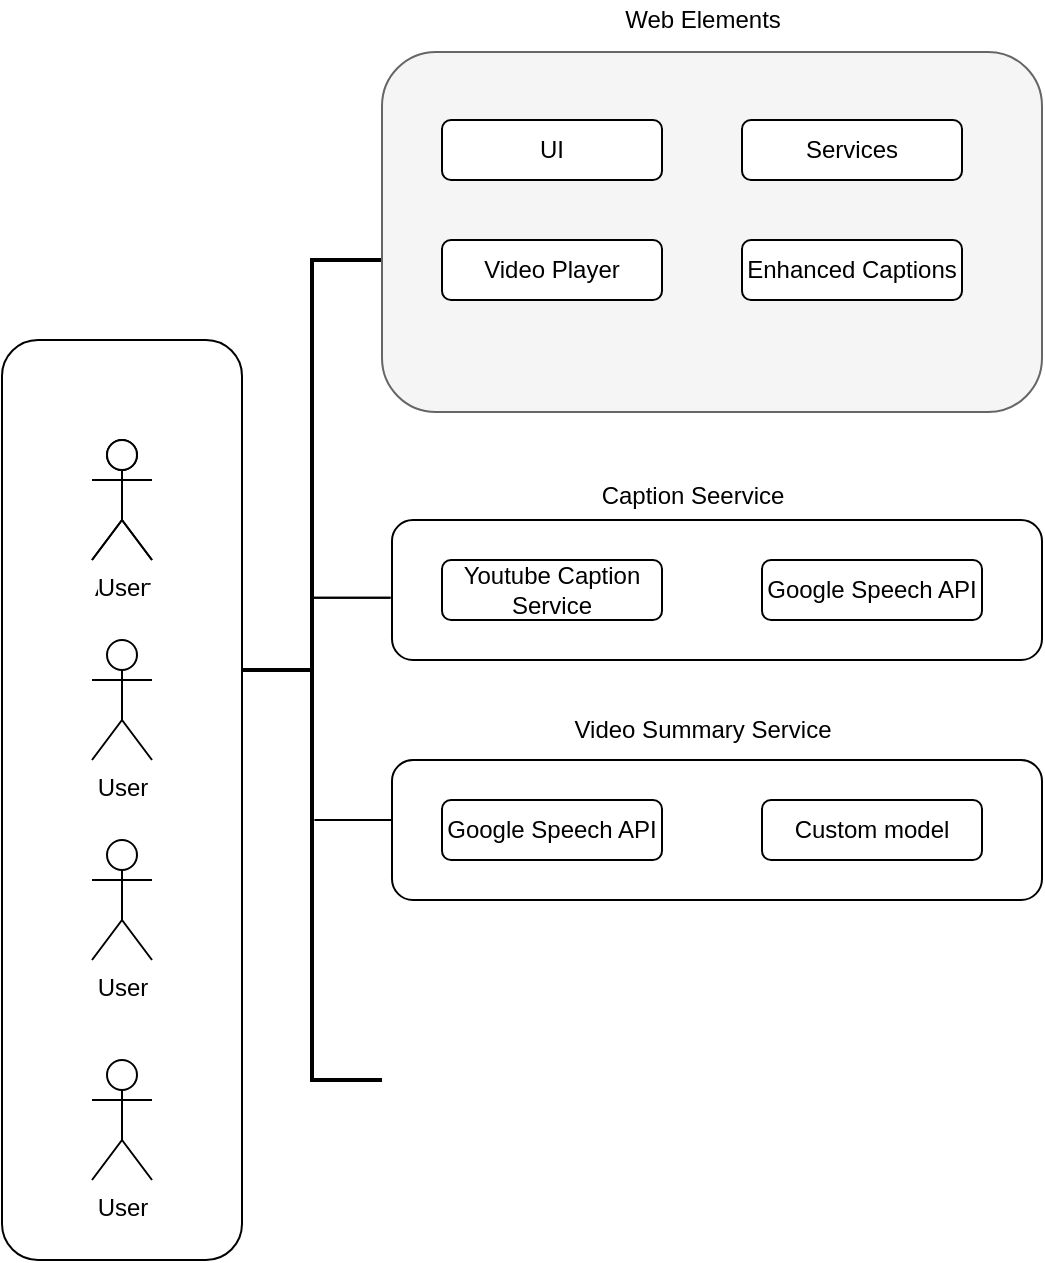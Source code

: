 <mxfile version="13.1.3" type="github">
  <diagram id="1ZNBeqoSUJ6Nm64SF9KS" name="Page-1">
    <mxGraphModel dx="1021" dy="611" grid="1" gridSize="10" guides="1" tooltips="1" connect="1" arrows="1" fold="1" page="1" pageScale="1" pageWidth="850" pageHeight="1100" background="none" math="0" shadow="0">
      <root>
        <mxCell id="0" />
        <mxCell id="1" parent="0" />
        <mxCell id="cU5MBL2NNSBS9TQfajxg-1" value="" style="rounded=1;whiteSpace=wrap;html=1;" vertex="1" parent="1">
          <mxGeometry x="80" y="200" width="120" height="460" as="geometry" />
        </mxCell>
        <mxCell id="cU5MBL2NNSBS9TQfajxg-3" value="Actor" style="shape=umlActor;verticalLabelPosition=bottom;labelBackgroundColor=#ffffff;verticalAlign=top;html=1;outlineConnect=0;" vertex="1" parent="1">
          <mxGeometry x="125" y="250" width="30" height="60" as="geometry" />
        </mxCell>
        <mxCell id="cU5MBL2NNSBS9TQfajxg-5" value="&lt;div&gt;User&lt;/div&gt;&lt;div&gt;&lt;br&gt;&lt;/div&gt;" style="shape=umlActor;verticalLabelPosition=bottom;labelBackgroundColor=#ffffff;verticalAlign=top;html=1;outlineConnect=0;" vertex="1" parent="1">
          <mxGeometry x="125" y="250" width="30" height="60" as="geometry" />
        </mxCell>
        <mxCell id="cU5MBL2NNSBS9TQfajxg-6" value="User" style="shape=umlActor;verticalLabelPosition=bottom;labelBackgroundColor=#ffffff;verticalAlign=top;html=1;outlineConnect=0;" vertex="1" parent="1">
          <mxGeometry x="125" y="350" width="30" height="60" as="geometry" />
        </mxCell>
        <mxCell id="cU5MBL2NNSBS9TQfajxg-7" value="User" style="shape=umlActor;verticalLabelPosition=bottom;labelBackgroundColor=#ffffff;verticalAlign=top;html=1;outlineConnect=0;" vertex="1" parent="1">
          <mxGeometry x="125" y="450" width="30" height="60" as="geometry" />
        </mxCell>
        <mxCell id="cU5MBL2NNSBS9TQfajxg-8" value="&lt;div&gt;User&lt;/div&gt;&lt;div&gt;&lt;br&gt;&lt;/div&gt;" style="shape=umlActor;verticalLabelPosition=bottom;labelBackgroundColor=#ffffff;verticalAlign=top;html=1;outlineConnect=0;" vertex="1" parent="1">
          <mxGeometry x="125" y="560" width="30" height="60" as="geometry" />
        </mxCell>
        <mxCell id="cU5MBL2NNSBS9TQfajxg-9" value="" style="strokeWidth=2;html=1;shape=mxgraph.flowchart.annotation_2;align=left;labelPosition=right;pointerEvents=1;" vertex="1" parent="1">
          <mxGeometry x="200" y="160" width="70" height="410" as="geometry" />
        </mxCell>
        <mxCell id="cU5MBL2NNSBS9TQfajxg-10" value="" style="rounded=1;whiteSpace=wrap;html=1;fillColor=#f5f5f5;strokeColor=#666666;fontColor=#333333;" vertex="1" parent="1">
          <mxGeometry x="270" y="56" width="330" height="180" as="geometry" />
        </mxCell>
        <mxCell id="cU5MBL2NNSBS9TQfajxg-17" value="&lt;div&gt;UI&lt;/div&gt;" style="rounded=1;whiteSpace=wrap;html=1;" vertex="1" parent="1">
          <mxGeometry x="300" y="90" width="110" height="30" as="geometry" />
        </mxCell>
        <mxCell id="cU5MBL2NNSBS9TQfajxg-18" value="&lt;div&gt;Services&lt;/div&gt;" style="rounded=1;whiteSpace=wrap;html=1;" vertex="1" parent="1">
          <mxGeometry x="450" y="90" width="110" height="30" as="geometry" />
        </mxCell>
        <mxCell id="cU5MBL2NNSBS9TQfajxg-19" value="Video Player" style="rounded=1;whiteSpace=wrap;html=1;" vertex="1" parent="1">
          <mxGeometry x="300" y="150" width="110" height="30" as="geometry" />
        </mxCell>
        <mxCell id="cU5MBL2NNSBS9TQfajxg-20" value="Enhanced Captions" style="rounded=1;whiteSpace=wrap;html=1;" vertex="1" parent="1">
          <mxGeometry x="450" y="150" width="110" height="30" as="geometry" />
        </mxCell>
        <mxCell id="cU5MBL2NNSBS9TQfajxg-21" value="" style="rounded=1;whiteSpace=wrap;html=1;" vertex="1" parent="1">
          <mxGeometry x="275" y="290" width="325" height="70" as="geometry" />
        </mxCell>
        <mxCell id="cU5MBL2NNSBS9TQfajxg-22" value="Caption Seervice" style="text;html=1;align=center;verticalAlign=middle;resizable=0;points=[];autosize=1;" vertex="1" parent="1">
          <mxGeometry x="370" y="268" width="110" height="20" as="geometry" />
        </mxCell>
        <mxCell id="cU5MBL2NNSBS9TQfajxg-24" value="Web Elements" style="text;html=1;align=center;verticalAlign=middle;resizable=0;points=[];autosize=1;" vertex="1" parent="1">
          <mxGeometry x="380" y="30" width="100" height="20" as="geometry" />
        </mxCell>
        <mxCell id="cU5MBL2NNSBS9TQfajxg-26" value="Youtube Caption Service" style="rounded=1;whiteSpace=wrap;html=1;" vertex="1" parent="1">
          <mxGeometry x="300" y="310" width="110" height="30" as="geometry" />
        </mxCell>
        <mxCell id="cU5MBL2NNSBS9TQfajxg-27" value="Google Speech API" style="rounded=1;whiteSpace=wrap;html=1;" vertex="1" parent="1">
          <mxGeometry x="460" y="310" width="110" height="30" as="geometry" />
        </mxCell>
        <mxCell id="cU5MBL2NNSBS9TQfajxg-30" value="" style="rounded=1;whiteSpace=wrap;html=1;" vertex="1" parent="1">
          <mxGeometry x="275" y="410" width="325" height="70" as="geometry" />
        </mxCell>
        <mxCell id="cU5MBL2NNSBS9TQfajxg-31" value="Video Summary Service" style="text;html=1;align=center;verticalAlign=middle;resizable=0;points=[];autosize=1;" vertex="1" parent="1">
          <mxGeometry x="355" y="385" width="150" height="20" as="geometry" />
        </mxCell>
        <mxCell id="cU5MBL2NNSBS9TQfajxg-32" value="Google Speech API" style="rounded=1;whiteSpace=wrap;html=1;" vertex="1" parent="1">
          <mxGeometry x="300" y="430" width="110" height="30" as="geometry" />
        </mxCell>
        <mxCell id="cU5MBL2NNSBS9TQfajxg-33" value="Custom model " style="rounded=1;whiteSpace=wrap;html=1;" vertex="1" parent="1">
          <mxGeometry x="460" y="430" width="110" height="30" as="geometry" />
        </mxCell>
        <mxCell id="cU5MBL2NNSBS9TQfajxg-35" value="" style="endArrow=none;html=1;exitX=0.507;exitY=0.412;exitDx=0;exitDy=0;exitPerimeter=0;entryX=1.061;entryY=0.412;entryDx=0;entryDy=0;entryPerimeter=0;" edge="1" parent="1" source="cU5MBL2NNSBS9TQfajxg-9" target="cU5MBL2NNSBS9TQfajxg-9">
          <mxGeometry width="50" height="50" relative="1" as="geometry">
            <mxPoint x="240" y="370" as="sourcePoint" />
            <mxPoint x="290" y="320" as="targetPoint" />
          </mxGeometry>
        </mxCell>
        <mxCell id="cU5MBL2NNSBS9TQfajxg-38" value="" style="endArrow=none;html=1;exitX=0.507;exitY=0.412;exitDx=0;exitDy=0;exitPerimeter=0;entryX=1.061;entryY=0.412;entryDx=0;entryDy=0;entryPerimeter=0;" edge="1" parent="1">
          <mxGeometry width="50" height="50" relative="1" as="geometry">
            <mxPoint x="235.49" y="328.92" as="sourcePoint" />
            <mxPoint x="274.27" y="328.92" as="targetPoint" />
          </mxGeometry>
        </mxCell>
        <mxCell id="cU5MBL2NNSBS9TQfajxg-40" value="" style="endArrow=none;html=1;exitX=0.507;exitY=0.412;exitDx=0;exitDy=0;exitPerimeter=0;entryX=1.061;entryY=0.412;entryDx=0;entryDy=0;entryPerimeter=0;" edge="1" parent="1">
          <mxGeometry width="50" height="50" relative="1" as="geometry">
            <mxPoint x="236.22" y="440.0" as="sourcePoint" />
            <mxPoint x="275" y="440.0" as="targetPoint" />
          </mxGeometry>
        </mxCell>
      </root>
    </mxGraphModel>
  </diagram>
</mxfile>
